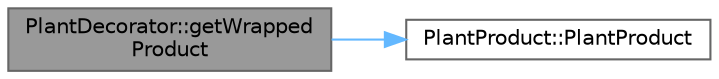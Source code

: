 digraph "PlantDecorator::getWrappedProduct"
{
 // INTERACTIVE_SVG=YES
 // LATEX_PDF_SIZE
  bgcolor="transparent";
  edge [fontname=Helvetica,fontsize=10,labelfontname=Helvetica,labelfontsize=10];
  node [fontname=Helvetica,fontsize=10,shape=box,height=0.2,width=0.4];
  rankdir="LR";
  Node1 [id="Node000001",label="PlantDecorator::getWrapped\lProduct",height=0.2,width=0.4,color="gray40", fillcolor="grey60", style="filled", fontcolor="black",tooltip="Gets the wrapped product reference."];
  Node1 -> Node2 [id="edge1_Node000001_Node000002",color="steelblue1",style="solid",tooltip=" "];
  Node2 [id="Node000002",label="PlantProduct::PlantProduct",height=0.2,width=0.4,color="grey40", fillcolor="white", style="filled",URL="$class_plant_product.html#a8dfd0738fcd23d83349db2c8a4b7b745",tooltip="Default constructor."];
}
